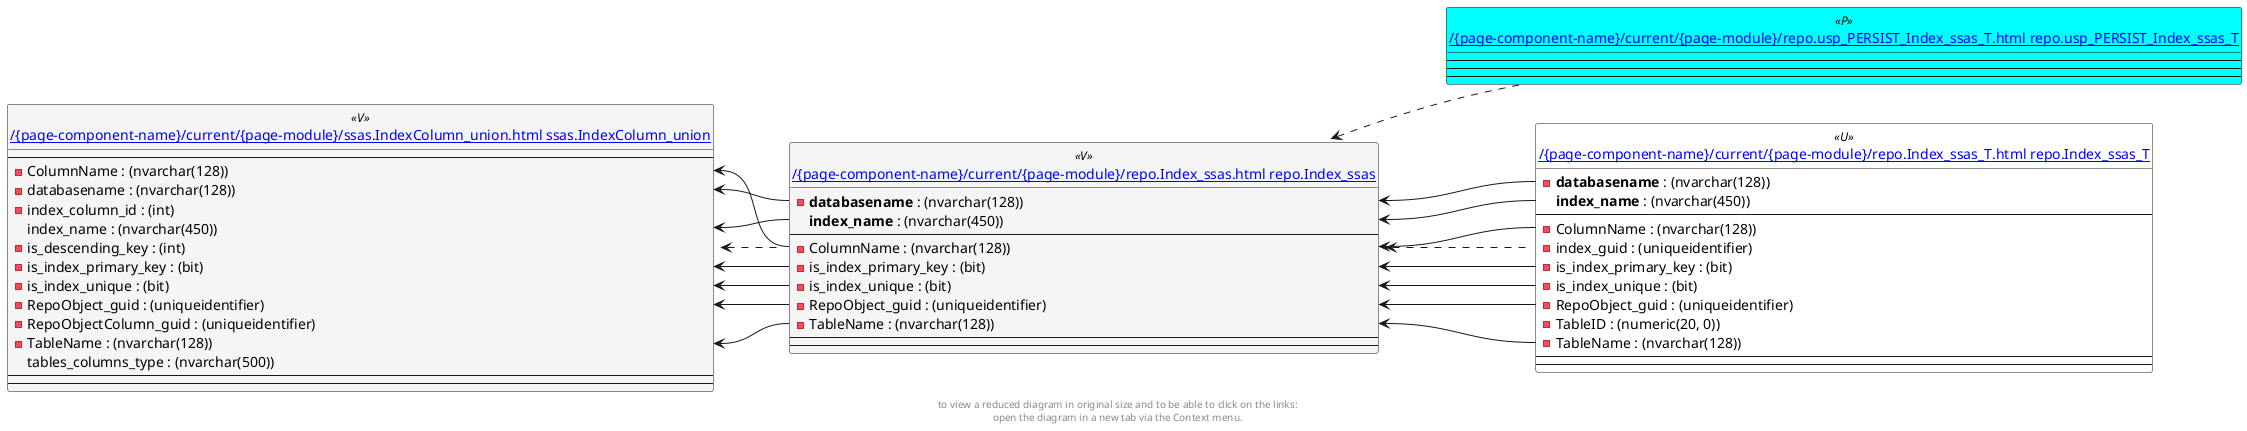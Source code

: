 @startuml
left to right direction
'top to bottom direction
hide circle
'avoide "." issues:
set namespaceSeparator none


skinparam class {
  BackgroundColor White
  BackgroundColor<<FN>> Yellow
  BackgroundColor<<FS>> Yellow
  BackgroundColor<<FT>> LightGray
  BackgroundColor<<IF>> Yellow
  BackgroundColor<<IS>> Yellow
  BackgroundColor<<P>> Aqua
  BackgroundColor<<PC>> Aqua
  BackgroundColor<<SN>> Yellow
  BackgroundColor<<SO>> SlateBlue
  BackgroundColor<<TF>> LightGray
  BackgroundColor<<TR>> Tomato
  BackgroundColor<<U>> White
  BackgroundColor<<V>> WhiteSmoke
  BackgroundColor<<X>> Aqua
}


entity "[[{site-url}/{page-component-name}/current/{page-module}/repo.Index_ssas.html repo.Index_ssas]]" as repo.Index_ssas << V >> {
  - **databasename** : (nvarchar(128))
  **index_name** : (nvarchar(450))
  --
  - ColumnName : (nvarchar(128))
  - is_index_primary_key : (bit)
  - is_index_unique : (bit)
  - RepoObject_guid : (uniqueidentifier)
  - TableName : (nvarchar(128))
  --
  --
}

entity "[[{site-url}/{page-component-name}/current/{page-module}/repo.Index_ssas_T.html repo.Index_ssas_T]]" as repo.Index_ssas_T << U >> {
  - **databasename** : (nvarchar(128))
  **index_name** : (nvarchar(450))
  --
  - ColumnName : (nvarchar(128))
  - index_guid : (uniqueidentifier)
  - is_index_primary_key : (bit)
  - is_index_unique : (bit)
  - RepoObject_guid : (uniqueidentifier)
  - TableID : (numeric(20, 0))
  - TableName : (nvarchar(128))
  --
  --
}

entity "[[{site-url}/{page-component-name}/current/{page-module}/repo.usp_PERSIST_Index_ssas_T.html repo.usp_PERSIST_Index_ssas_T]]" as repo.usp_PERSIST_Index_ssas_T << P >> {
  --
  --
  --
}

entity "[[{site-url}/{page-component-name}/current/{page-module}/ssas.IndexColumn_union.html ssas.IndexColumn_union]]" as ssas.IndexColumn_union << V >> {
  --
  - ColumnName : (nvarchar(128))
  - databasename : (nvarchar(128))
  - index_column_id : (int)
  index_name : (nvarchar(450))
  - is_descending_key : (int)
  - is_index_primary_key : (bit)
  - is_index_unique : (bit)
  - RepoObject_guid : (uniqueidentifier)
  - RepoObjectColumn_guid : (uniqueidentifier)
  - TableName : (nvarchar(128))
  tables_columns_type : (nvarchar(500))
  --
  --
}

repo.Index_ssas <.. repo.Index_ssas_T
repo.Index_ssas <.. repo.usp_PERSIST_Index_ssas_T
ssas.IndexColumn_union <.. repo.Index_ssas
repo.Index_ssas::ColumnName <-- repo.Index_ssas_T::ColumnName
repo.Index_ssas::databasename <-- repo.Index_ssas_T::databasename
repo.Index_ssas::index_name <-- repo.Index_ssas_T::index_name
repo.Index_ssas::is_index_primary_key <-- repo.Index_ssas_T::is_index_primary_key
repo.Index_ssas::is_index_unique <-- repo.Index_ssas_T::is_index_unique
repo.Index_ssas::RepoObject_guid <-- repo.Index_ssas_T::RepoObject_guid
repo.Index_ssas::TableName <-- repo.Index_ssas_T::TableName
ssas.IndexColumn_union::ColumnName <-- repo.Index_ssas::ColumnName
ssas.IndexColumn_union::databasename <-- repo.Index_ssas::databasename
ssas.IndexColumn_union::index_name <-- repo.Index_ssas::index_name
ssas.IndexColumn_union::is_index_primary_key <-- repo.Index_ssas::is_index_primary_key
ssas.IndexColumn_union::is_index_unique <-- repo.Index_ssas::is_index_unique
ssas.IndexColumn_union::RepoObject_guid <-- repo.Index_ssas::RepoObject_guid
ssas.IndexColumn_union::TableName <-- repo.Index_ssas::TableName
footer
to view a reduced diagram in original size and to be able to click on the links:
open the diagram in a new tab via the Context menu.
end footer

@enduml

